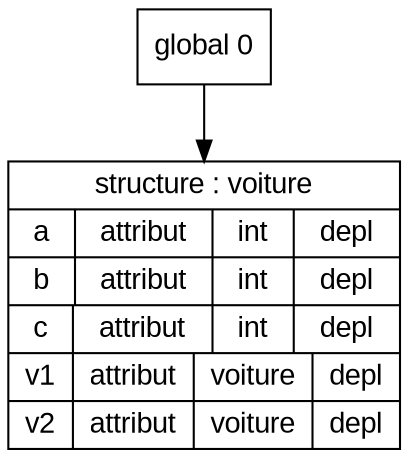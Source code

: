 digraph "tds"{

	node [fontname="Arial"];

	N1 [shape=record label="{ structure : voiture
	| { a | attribut | int | depl }
	| { b | attribut | int | depl }
	| { c | attribut | int | depl }
	| { v1 | attribut | voiture | depl }
	| { v2 | attribut | voiture | depl }
	}"];

	N0 [shape=record label="{ global 0
	}"];


	N0 -> N1; 
}
